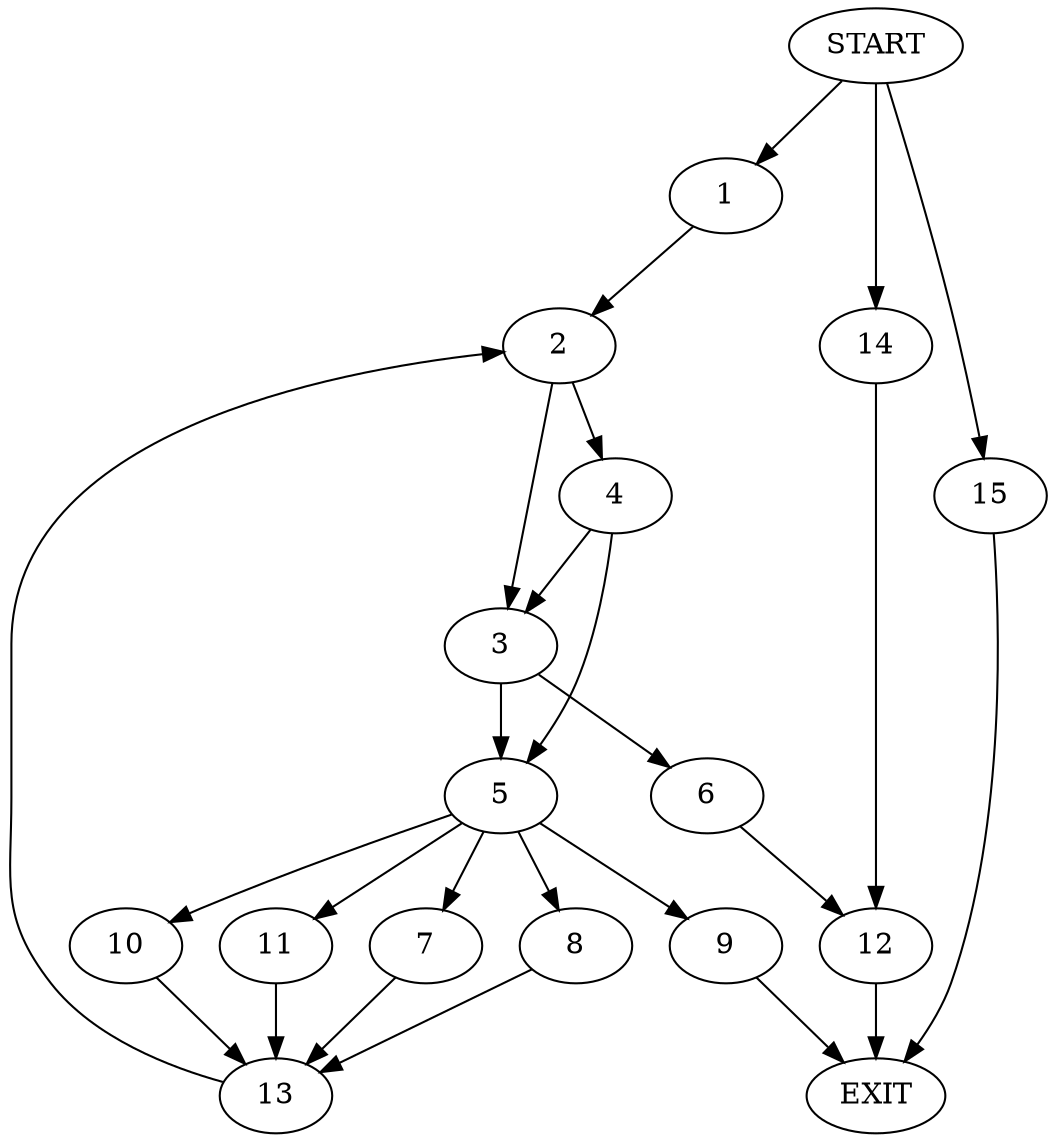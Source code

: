 digraph {
0 [label="START"];
1;
2;
3;
4;
5;
6;
7;
8;
9;
10;
11;
12;
13;
14;
15;
16 [label="EXIT"];
0 -> 1;
1 -> 2;
2 -> 3;
2 -> 4;
3 -> 5;
3 -> 6;
4 -> 3;
4 -> 5;
5 -> 7;
5 -> 8;
5 -> 9;
5 -> 10;
5 -> 11;
6 -> 12;
7 -> 13;
8 -> 13;
11 -> 13;
9 -> 16;
10 -> 13;
13 -> 2;
12 -> 16;
0 -> 14;
14 -> 12;
0 -> 15;
15 -> 16;
}